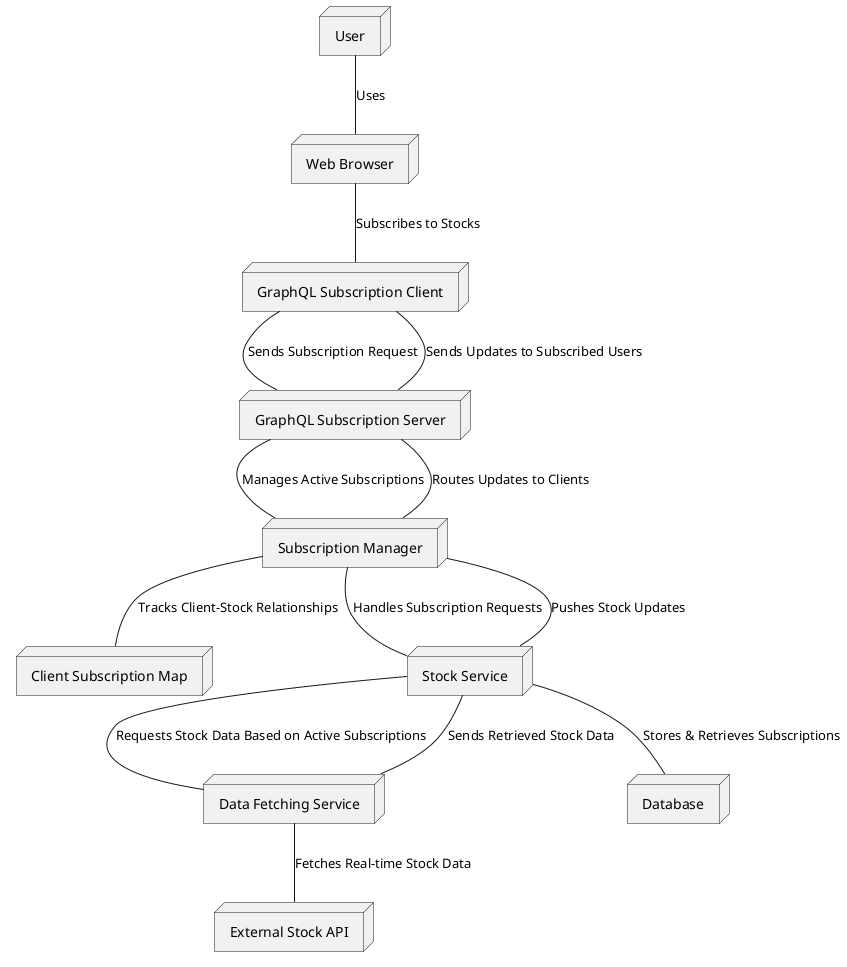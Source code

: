 @startuml

node "User" as User
node "Web Browser" as Browser
node "GraphQL Subscription Client" as GraphQLClient
node "GraphQL Subscription Server" as GraphQLServer
node "Subscription Manager" as SubscriptionManager
node "Client Subscription Map" as SubscriptionMap
node "Stock Service" as StockService
node "Data Fetching Service" as DataFetching
node "Database" as Database
node "External Stock API" as ExternalAPI

User -- Browser : Uses
Browser -- GraphQLClient : Subscribes to Stocks
GraphQLClient -- GraphQLServer : Sends Subscription Request
GraphQLServer -- SubscriptionManager : Manages Active Subscriptions
SubscriptionManager -- SubscriptionMap : Tracks Client-Stock Relationships
SubscriptionManager -- StockService : Handles Subscription Requests
StockService -- Database : Stores & Retrieves Subscriptions
StockService -- DataFetching : Requests Stock Data Based on Active Subscriptions
DataFetching -- ExternalAPI : Fetches Real-time Stock Data
DataFetching -- StockService : Sends Retrieved Stock Data
StockService -- SubscriptionManager : Pushes Stock Updates
SubscriptionManager -- GraphQLServer : Routes Updates to Clients
GraphQLServer -- GraphQLClient : Sends Updates to Subscribed Users

@enduml

